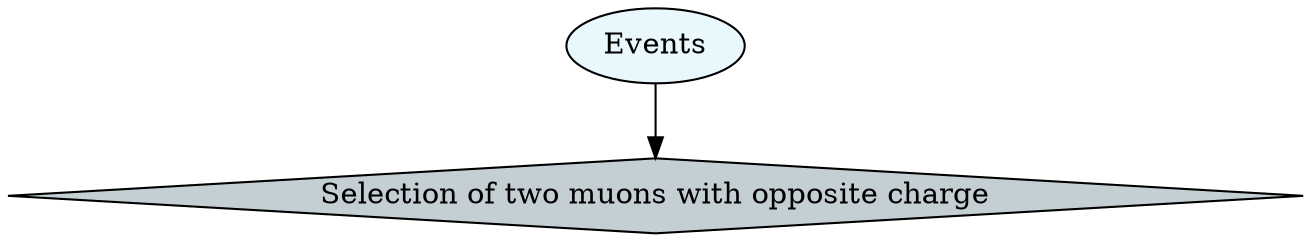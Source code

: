 digraph {
	2 [label="Selection of two muons with opposite charge", style="filled", fillcolor="#c4cfd4", shape="diamond"];
	0 [label="Events", style="filled", fillcolor="#e8f8fc", shape="oval"];
	0 -> 2;
}